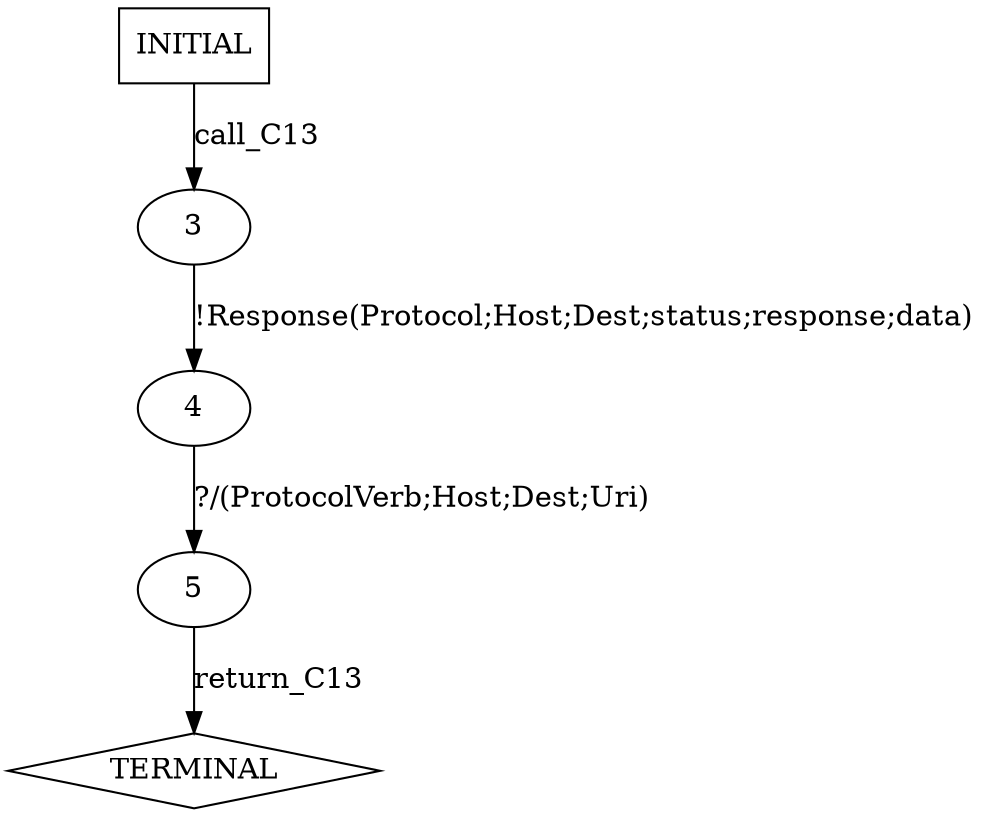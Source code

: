 digraph G {
  0 [label="INITIAL",shape=box];
  1 [label="TERMINAL",shape=diamond];
  3 [label="3"];
  4 [label="4"];
  5 [label="5"];
0->3  [label="call_C13"];
3->4 [label="!Response(Protocol;Host;Dest;status;response;data)"];
4->5 [label="?/(ProtocolVerb;Host;Dest;Uri)"];
5->1  [label="return_C13"];
}
